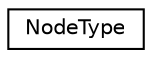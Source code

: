 digraph "Graphical Class Hierarchy"
{
 // LATEX_PDF_SIZE
  edge [fontname="Helvetica",fontsize="10",labelfontname="Helvetica",labelfontsize="10"];
  node [fontname="Helvetica",fontsize="10",shape=record];
  rankdir="LR";
  Node0 [label="NodeType",height=0.2,width=0.4,color="black", fillcolor="white", style="filled",URL="$classNodeType.html",tooltip="Each node in a syntax tree has a node type associated with it."];
}
